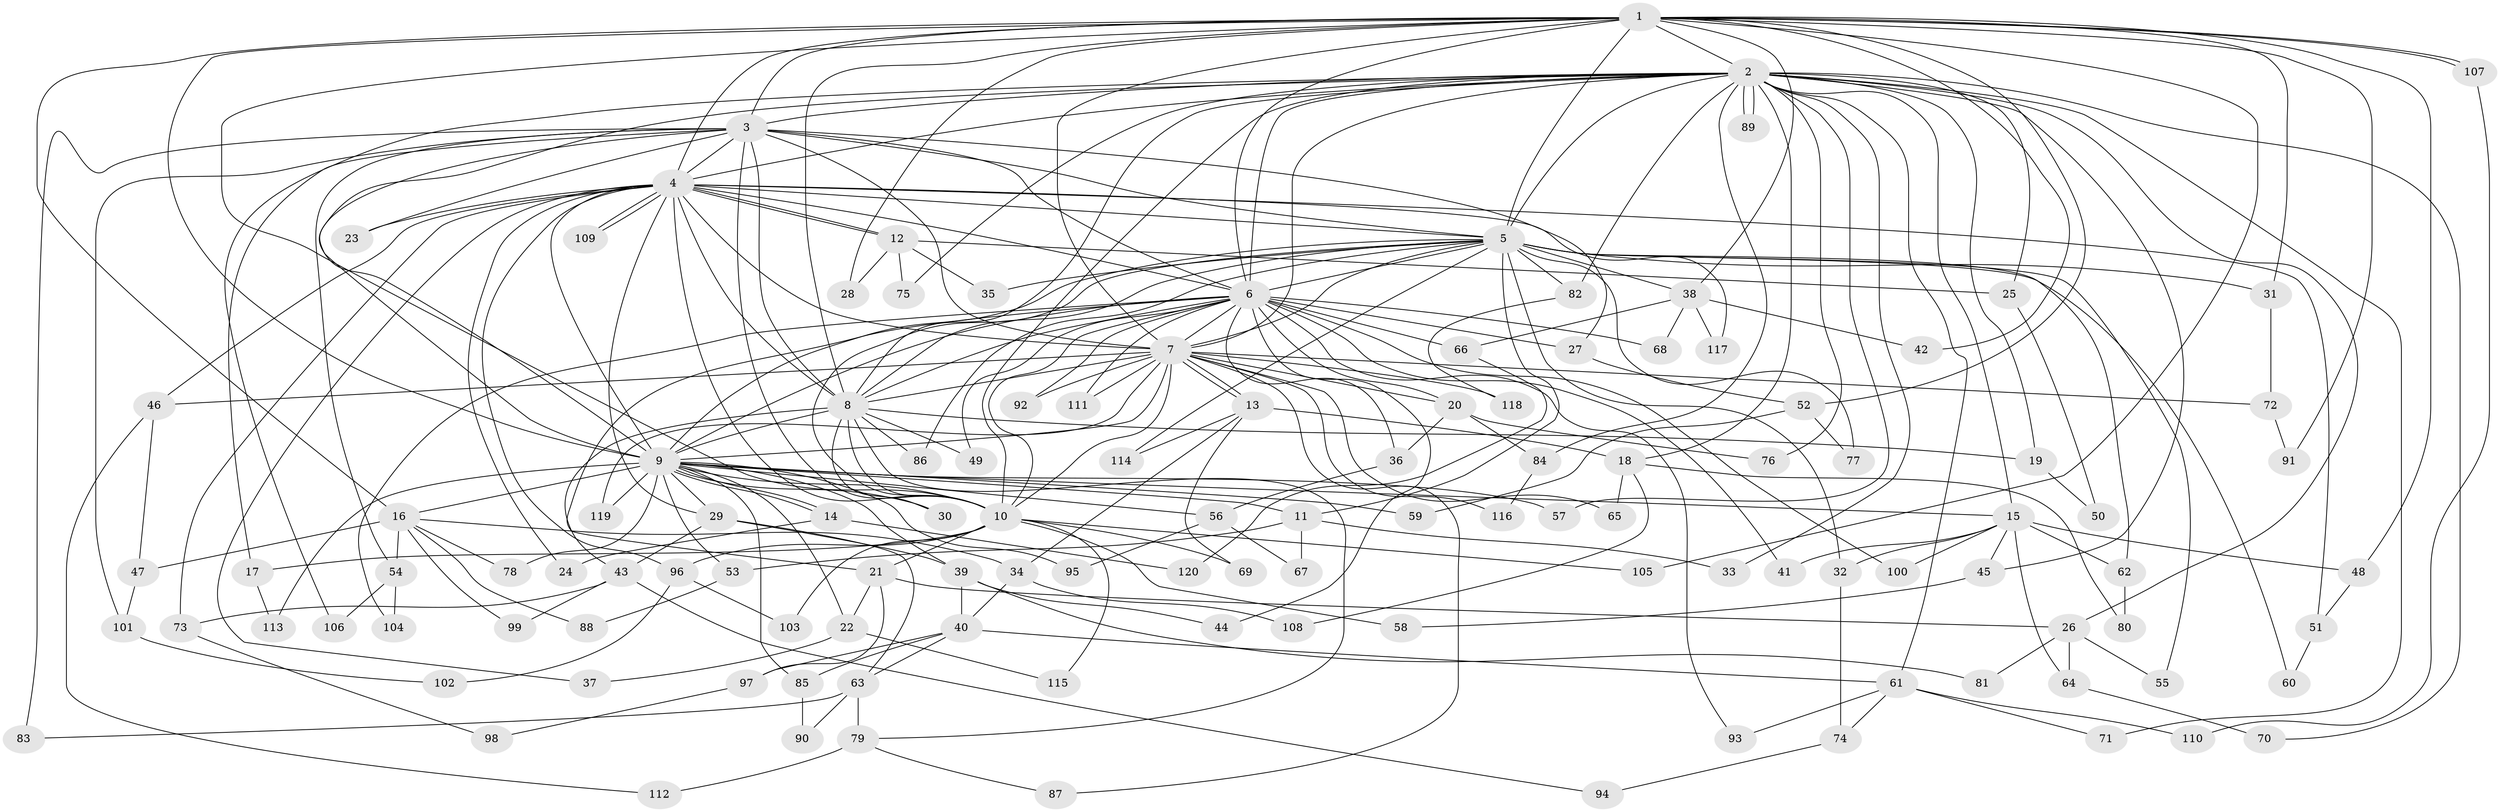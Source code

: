 // Generated by graph-tools (version 1.1) at 2025/49/03/09/25 03:49:35]
// undirected, 120 vertices, 265 edges
graph export_dot {
graph [start="1"]
  node [color=gray90,style=filled];
  1;
  2;
  3;
  4;
  5;
  6;
  7;
  8;
  9;
  10;
  11;
  12;
  13;
  14;
  15;
  16;
  17;
  18;
  19;
  20;
  21;
  22;
  23;
  24;
  25;
  26;
  27;
  28;
  29;
  30;
  31;
  32;
  33;
  34;
  35;
  36;
  37;
  38;
  39;
  40;
  41;
  42;
  43;
  44;
  45;
  46;
  47;
  48;
  49;
  50;
  51;
  52;
  53;
  54;
  55;
  56;
  57;
  58;
  59;
  60;
  61;
  62;
  63;
  64;
  65;
  66;
  67;
  68;
  69;
  70;
  71;
  72;
  73;
  74;
  75;
  76;
  77;
  78;
  79;
  80;
  81;
  82;
  83;
  84;
  85;
  86;
  87;
  88;
  89;
  90;
  91;
  92;
  93;
  94;
  95;
  96;
  97;
  98;
  99;
  100;
  101;
  102;
  103;
  104;
  105;
  106;
  107;
  108;
  109;
  110;
  111;
  112;
  113;
  114;
  115;
  116;
  117;
  118;
  119;
  120;
  1 -- 2;
  1 -- 3;
  1 -- 4;
  1 -- 5;
  1 -- 6;
  1 -- 7;
  1 -- 8;
  1 -- 9;
  1 -- 10;
  1 -- 16;
  1 -- 28;
  1 -- 31;
  1 -- 38;
  1 -- 42;
  1 -- 48;
  1 -- 52;
  1 -- 91;
  1 -- 105;
  1 -- 107;
  1 -- 107;
  2 -- 3;
  2 -- 4;
  2 -- 5;
  2 -- 6;
  2 -- 7;
  2 -- 8;
  2 -- 9;
  2 -- 10;
  2 -- 15;
  2 -- 18;
  2 -- 19;
  2 -- 25;
  2 -- 26;
  2 -- 33;
  2 -- 45;
  2 -- 57;
  2 -- 61;
  2 -- 70;
  2 -- 71;
  2 -- 75;
  2 -- 76;
  2 -- 82;
  2 -- 84;
  2 -- 89;
  2 -- 89;
  2 -- 106;
  3 -- 4;
  3 -- 5;
  3 -- 6;
  3 -- 7;
  3 -- 8;
  3 -- 9;
  3 -- 10;
  3 -- 17;
  3 -- 23;
  3 -- 27;
  3 -- 54;
  3 -- 83;
  3 -- 101;
  4 -- 5;
  4 -- 6;
  4 -- 7;
  4 -- 8;
  4 -- 9;
  4 -- 10;
  4 -- 12;
  4 -- 12;
  4 -- 23;
  4 -- 24;
  4 -- 29;
  4 -- 37;
  4 -- 46;
  4 -- 51;
  4 -- 73;
  4 -- 96;
  4 -- 109;
  4 -- 109;
  4 -- 117;
  5 -- 6;
  5 -- 7;
  5 -- 8;
  5 -- 9;
  5 -- 10;
  5 -- 11;
  5 -- 31;
  5 -- 32;
  5 -- 35;
  5 -- 38;
  5 -- 55;
  5 -- 60;
  5 -- 62;
  5 -- 77;
  5 -- 82;
  5 -- 86;
  5 -- 114;
  6 -- 7;
  6 -- 8;
  6 -- 9;
  6 -- 10;
  6 -- 20;
  6 -- 21;
  6 -- 27;
  6 -- 36;
  6 -- 41;
  6 -- 44;
  6 -- 49;
  6 -- 66;
  6 -- 68;
  6 -- 92;
  6 -- 93;
  6 -- 100;
  6 -- 104;
  6 -- 111;
  7 -- 8;
  7 -- 9;
  7 -- 10;
  7 -- 13;
  7 -- 13;
  7 -- 20;
  7 -- 46;
  7 -- 65;
  7 -- 72;
  7 -- 87;
  7 -- 92;
  7 -- 111;
  7 -- 116;
  7 -- 118;
  7 -- 119;
  8 -- 9;
  8 -- 10;
  8 -- 19;
  8 -- 30;
  8 -- 43;
  8 -- 49;
  8 -- 79;
  8 -- 86;
  9 -- 10;
  9 -- 11;
  9 -- 14;
  9 -- 14;
  9 -- 15;
  9 -- 16;
  9 -- 22;
  9 -- 29;
  9 -- 30;
  9 -- 39;
  9 -- 53;
  9 -- 56;
  9 -- 57;
  9 -- 59;
  9 -- 78;
  9 -- 85;
  9 -- 95;
  9 -- 113;
  9 -- 119;
  10 -- 17;
  10 -- 21;
  10 -- 58;
  10 -- 69;
  10 -- 96;
  10 -- 103;
  10 -- 105;
  10 -- 115;
  11 -- 33;
  11 -- 53;
  11 -- 67;
  12 -- 25;
  12 -- 28;
  12 -- 35;
  12 -- 75;
  13 -- 18;
  13 -- 34;
  13 -- 69;
  13 -- 114;
  14 -- 24;
  14 -- 120;
  15 -- 32;
  15 -- 41;
  15 -- 45;
  15 -- 48;
  15 -- 62;
  15 -- 64;
  15 -- 100;
  16 -- 34;
  16 -- 47;
  16 -- 54;
  16 -- 78;
  16 -- 88;
  16 -- 99;
  17 -- 113;
  18 -- 65;
  18 -- 80;
  18 -- 108;
  19 -- 50;
  20 -- 36;
  20 -- 76;
  20 -- 84;
  21 -- 22;
  21 -- 26;
  21 -- 97;
  22 -- 37;
  22 -- 115;
  25 -- 50;
  26 -- 55;
  26 -- 64;
  26 -- 81;
  27 -- 52;
  29 -- 39;
  29 -- 43;
  29 -- 63;
  31 -- 72;
  32 -- 74;
  34 -- 40;
  34 -- 108;
  36 -- 56;
  38 -- 42;
  38 -- 66;
  38 -- 68;
  38 -- 117;
  39 -- 40;
  39 -- 44;
  39 -- 81;
  40 -- 61;
  40 -- 63;
  40 -- 85;
  40 -- 97;
  43 -- 73;
  43 -- 94;
  43 -- 99;
  45 -- 58;
  46 -- 47;
  46 -- 112;
  47 -- 101;
  48 -- 51;
  51 -- 60;
  52 -- 59;
  52 -- 77;
  53 -- 88;
  54 -- 104;
  54 -- 106;
  56 -- 67;
  56 -- 95;
  61 -- 71;
  61 -- 74;
  61 -- 93;
  61 -- 110;
  62 -- 80;
  63 -- 79;
  63 -- 83;
  63 -- 90;
  64 -- 70;
  66 -- 120;
  72 -- 91;
  73 -- 98;
  74 -- 94;
  79 -- 87;
  79 -- 112;
  82 -- 118;
  84 -- 116;
  85 -- 90;
  96 -- 102;
  96 -- 103;
  97 -- 98;
  101 -- 102;
  107 -- 110;
}
